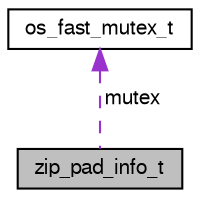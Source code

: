 digraph "zip_pad_info_t"
{
  bgcolor="transparent";
  edge [fontname="FreeSans",fontsize="10",labelfontname="FreeSans",labelfontsize="10"];
  node [fontname="FreeSans",fontsize="10",shape=record];
  Node1 [label="zip_pad_info_t",height=0.2,width=0.4,color="black", fillcolor="grey75", style="filled" fontcolor="black"];
  Node2 -> Node1 [dir="back",color="darkorchid3",fontsize="10",style="dashed",label=" mutex" ,fontname="FreeSans"];
  Node2 [label="os_fast_mutex_t",height=0.2,width=0.4,color="black",URL="$structos__fast__mutex__t.html"];
}
